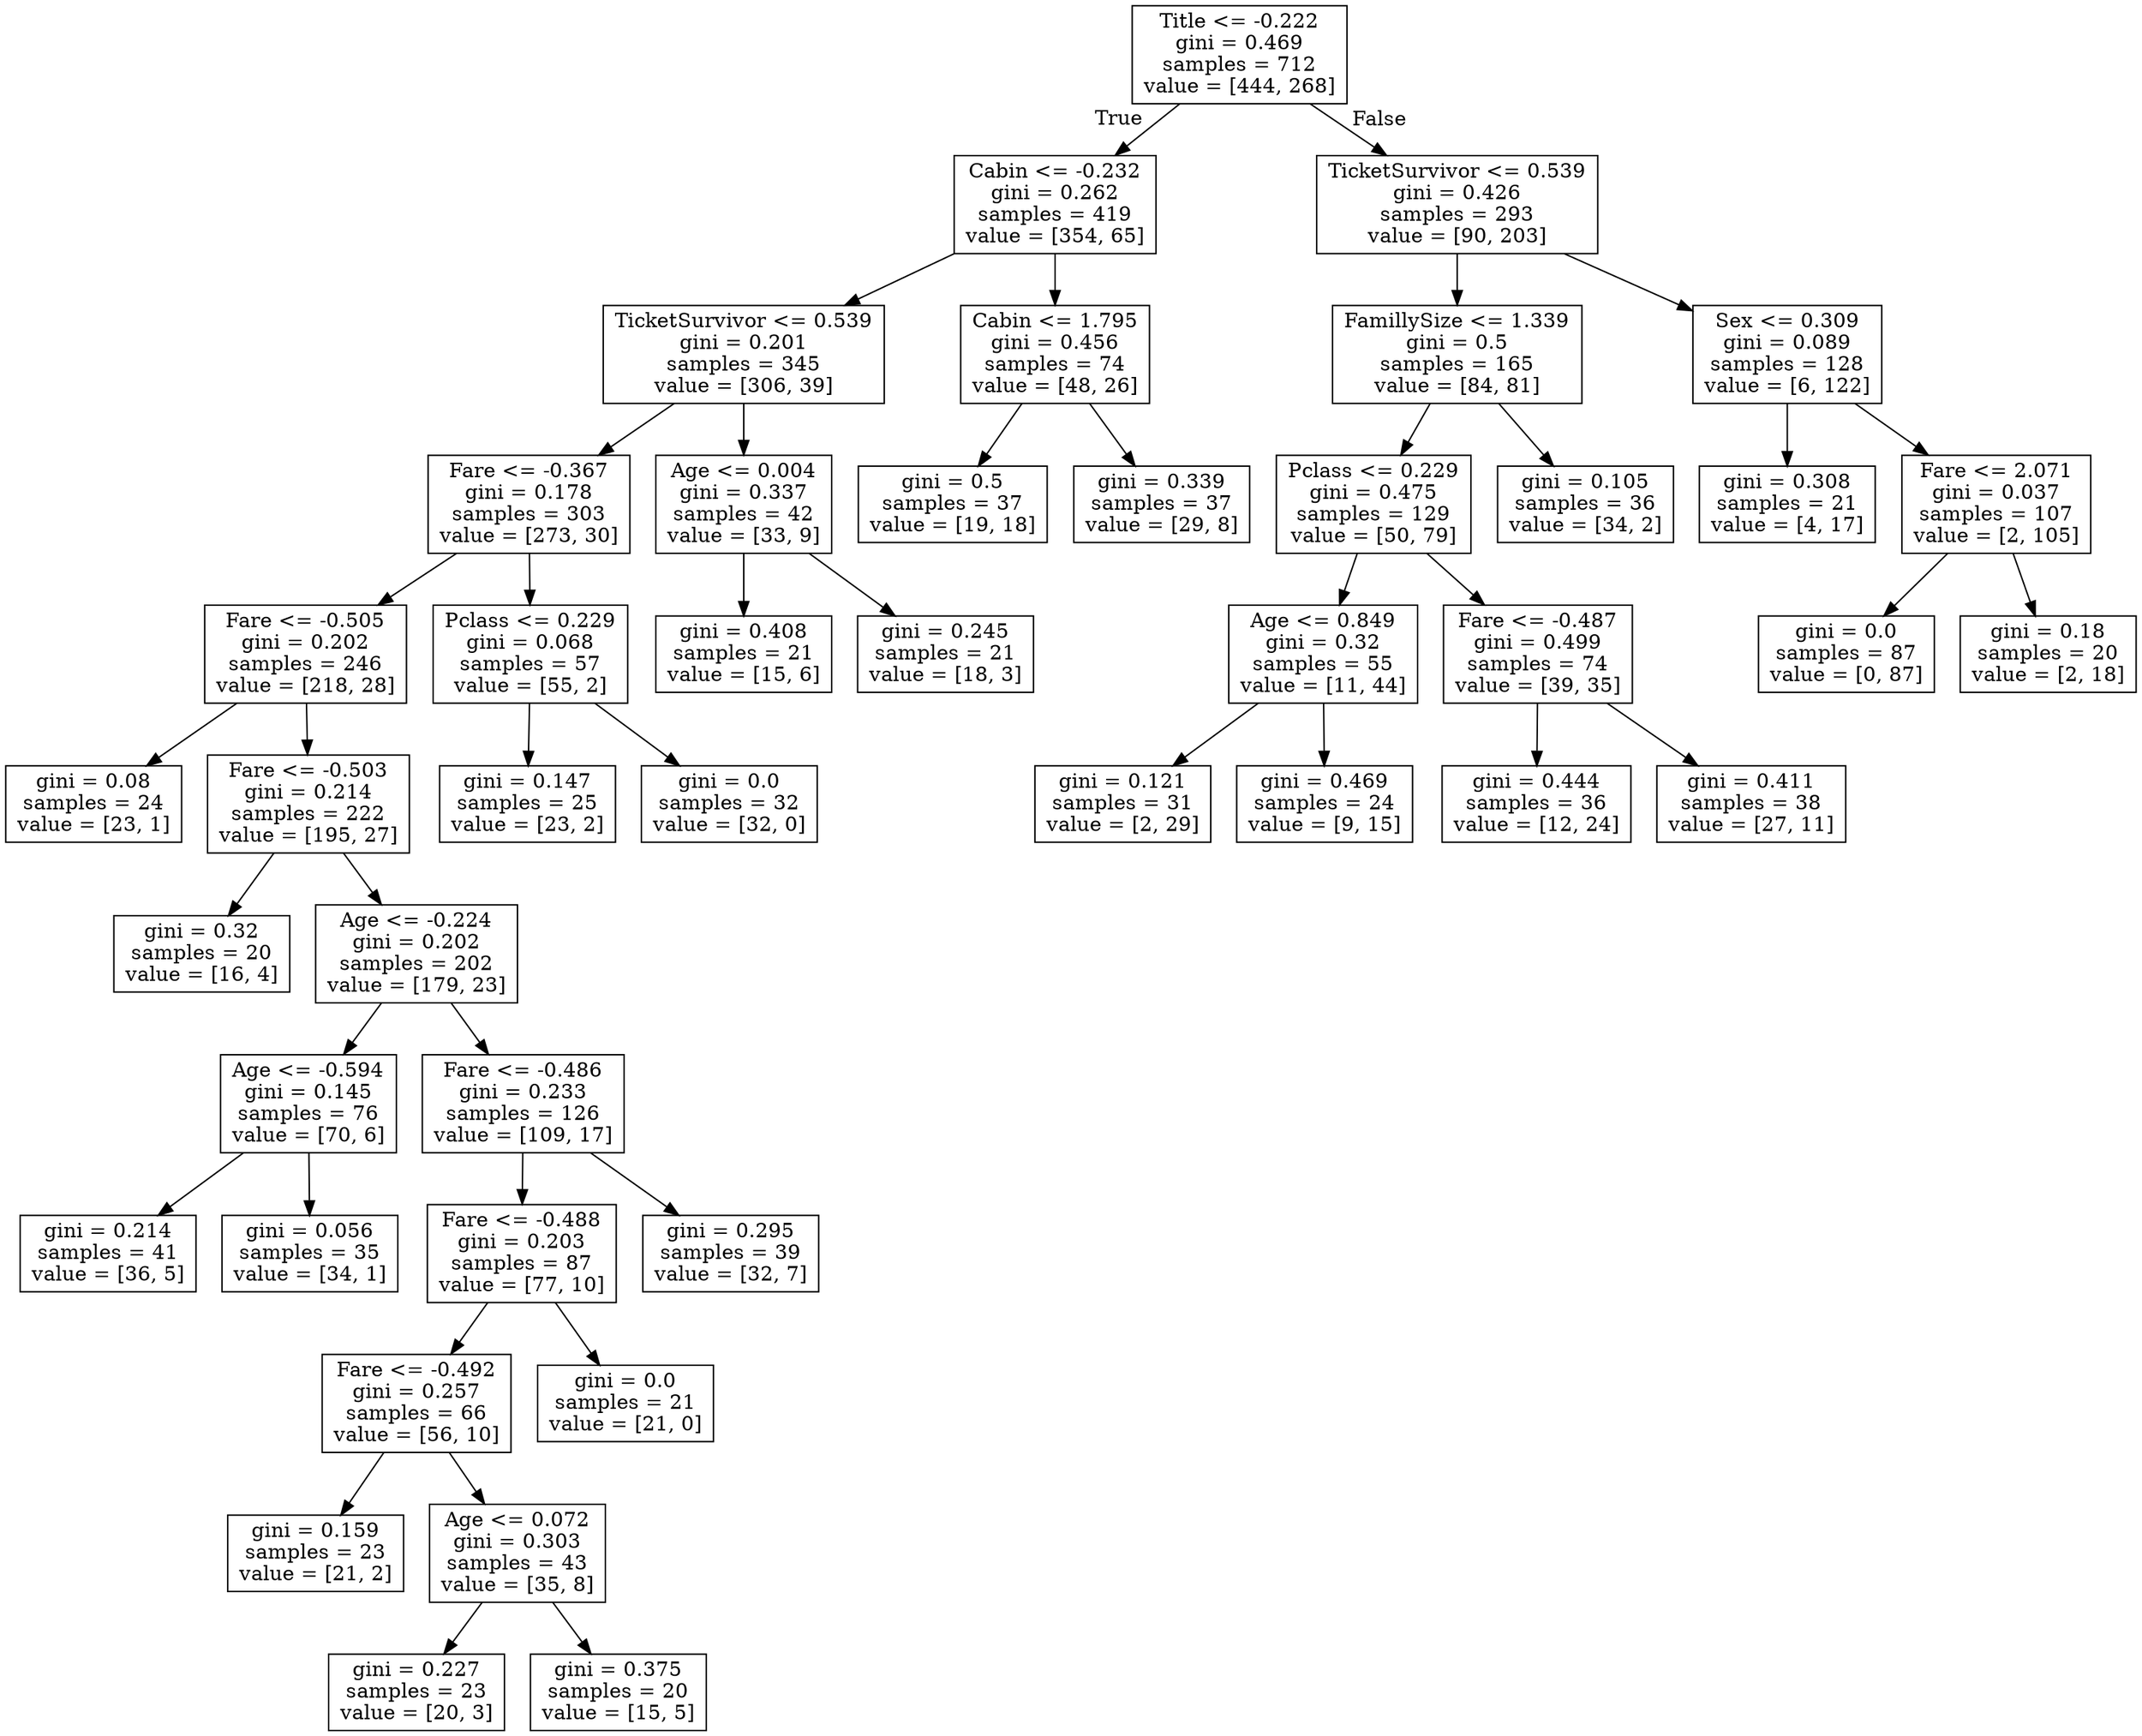 digraph Tree {
node [shape=box] ;
0 [label="Title <= -0.222\ngini = 0.469\nsamples = 712\nvalue = [444, 268]"] ;
1 [label="Cabin <= -0.232\ngini = 0.262\nsamples = 419\nvalue = [354, 65]"] ;
0 -> 1 [labeldistance=2.5, labelangle=45, headlabel="True"] ;
2 [label="TicketSurvivor <= 0.539\ngini = 0.201\nsamples = 345\nvalue = [306, 39]"] ;
1 -> 2 ;
3 [label="Fare <= -0.367\ngini = 0.178\nsamples = 303\nvalue = [273, 30]"] ;
2 -> 3 ;
4 [label="Fare <= -0.505\ngini = 0.202\nsamples = 246\nvalue = [218, 28]"] ;
3 -> 4 ;
5 [label="gini = 0.08\nsamples = 24\nvalue = [23, 1]"] ;
4 -> 5 ;
6 [label="Fare <= -0.503\ngini = 0.214\nsamples = 222\nvalue = [195, 27]"] ;
4 -> 6 ;
7 [label="gini = 0.32\nsamples = 20\nvalue = [16, 4]"] ;
6 -> 7 ;
8 [label="Age <= -0.224\ngini = 0.202\nsamples = 202\nvalue = [179, 23]"] ;
6 -> 8 ;
9 [label="Age <= -0.594\ngini = 0.145\nsamples = 76\nvalue = [70, 6]"] ;
8 -> 9 ;
10 [label="gini = 0.214\nsamples = 41\nvalue = [36, 5]"] ;
9 -> 10 ;
11 [label="gini = 0.056\nsamples = 35\nvalue = [34, 1]"] ;
9 -> 11 ;
12 [label="Fare <= -0.486\ngini = 0.233\nsamples = 126\nvalue = [109, 17]"] ;
8 -> 12 ;
13 [label="Fare <= -0.488\ngini = 0.203\nsamples = 87\nvalue = [77, 10]"] ;
12 -> 13 ;
14 [label="Fare <= -0.492\ngini = 0.257\nsamples = 66\nvalue = [56, 10]"] ;
13 -> 14 ;
15 [label="gini = 0.159\nsamples = 23\nvalue = [21, 2]"] ;
14 -> 15 ;
16 [label="Age <= 0.072\ngini = 0.303\nsamples = 43\nvalue = [35, 8]"] ;
14 -> 16 ;
17 [label="gini = 0.227\nsamples = 23\nvalue = [20, 3]"] ;
16 -> 17 ;
18 [label="gini = 0.375\nsamples = 20\nvalue = [15, 5]"] ;
16 -> 18 ;
19 [label="gini = 0.0\nsamples = 21\nvalue = [21, 0]"] ;
13 -> 19 ;
20 [label="gini = 0.295\nsamples = 39\nvalue = [32, 7]"] ;
12 -> 20 ;
21 [label="Pclass <= 0.229\ngini = 0.068\nsamples = 57\nvalue = [55, 2]"] ;
3 -> 21 ;
22 [label="gini = 0.147\nsamples = 25\nvalue = [23, 2]"] ;
21 -> 22 ;
23 [label="gini = 0.0\nsamples = 32\nvalue = [32, 0]"] ;
21 -> 23 ;
24 [label="Age <= 0.004\ngini = 0.337\nsamples = 42\nvalue = [33, 9]"] ;
2 -> 24 ;
25 [label="gini = 0.408\nsamples = 21\nvalue = [15, 6]"] ;
24 -> 25 ;
26 [label="gini = 0.245\nsamples = 21\nvalue = [18, 3]"] ;
24 -> 26 ;
27 [label="Cabin <= 1.795\ngini = 0.456\nsamples = 74\nvalue = [48, 26]"] ;
1 -> 27 ;
28 [label="gini = 0.5\nsamples = 37\nvalue = [19, 18]"] ;
27 -> 28 ;
29 [label="gini = 0.339\nsamples = 37\nvalue = [29, 8]"] ;
27 -> 29 ;
30 [label="TicketSurvivor <= 0.539\ngini = 0.426\nsamples = 293\nvalue = [90, 203]"] ;
0 -> 30 [labeldistance=2.5, labelangle=-45, headlabel="False"] ;
31 [label="FamillySize <= 1.339\ngini = 0.5\nsamples = 165\nvalue = [84, 81]"] ;
30 -> 31 ;
32 [label="Pclass <= 0.229\ngini = 0.475\nsamples = 129\nvalue = [50, 79]"] ;
31 -> 32 ;
33 [label="Age <= 0.849\ngini = 0.32\nsamples = 55\nvalue = [11, 44]"] ;
32 -> 33 ;
34 [label="gini = 0.121\nsamples = 31\nvalue = [2, 29]"] ;
33 -> 34 ;
35 [label="gini = 0.469\nsamples = 24\nvalue = [9, 15]"] ;
33 -> 35 ;
36 [label="Fare <= -0.487\ngini = 0.499\nsamples = 74\nvalue = [39, 35]"] ;
32 -> 36 ;
37 [label="gini = 0.444\nsamples = 36\nvalue = [12, 24]"] ;
36 -> 37 ;
38 [label="gini = 0.411\nsamples = 38\nvalue = [27, 11]"] ;
36 -> 38 ;
39 [label="gini = 0.105\nsamples = 36\nvalue = [34, 2]"] ;
31 -> 39 ;
40 [label="Sex <= 0.309\ngini = 0.089\nsamples = 128\nvalue = [6, 122]"] ;
30 -> 40 ;
41 [label="gini = 0.308\nsamples = 21\nvalue = [4, 17]"] ;
40 -> 41 ;
42 [label="Fare <= 2.071\ngini = 0.037\nsamples = 107\nvalue = [2, 105]"] ;
40 -> 42 ;
43 [label="gini = 0.0\nsamples = 87\nvalue = [0, 87]"] ;
42 -> 43 ;
44 [label="gini = 0.18\nsamples = 20\nvalue = [2, 18]"] ;
42 -> 44 ;
}